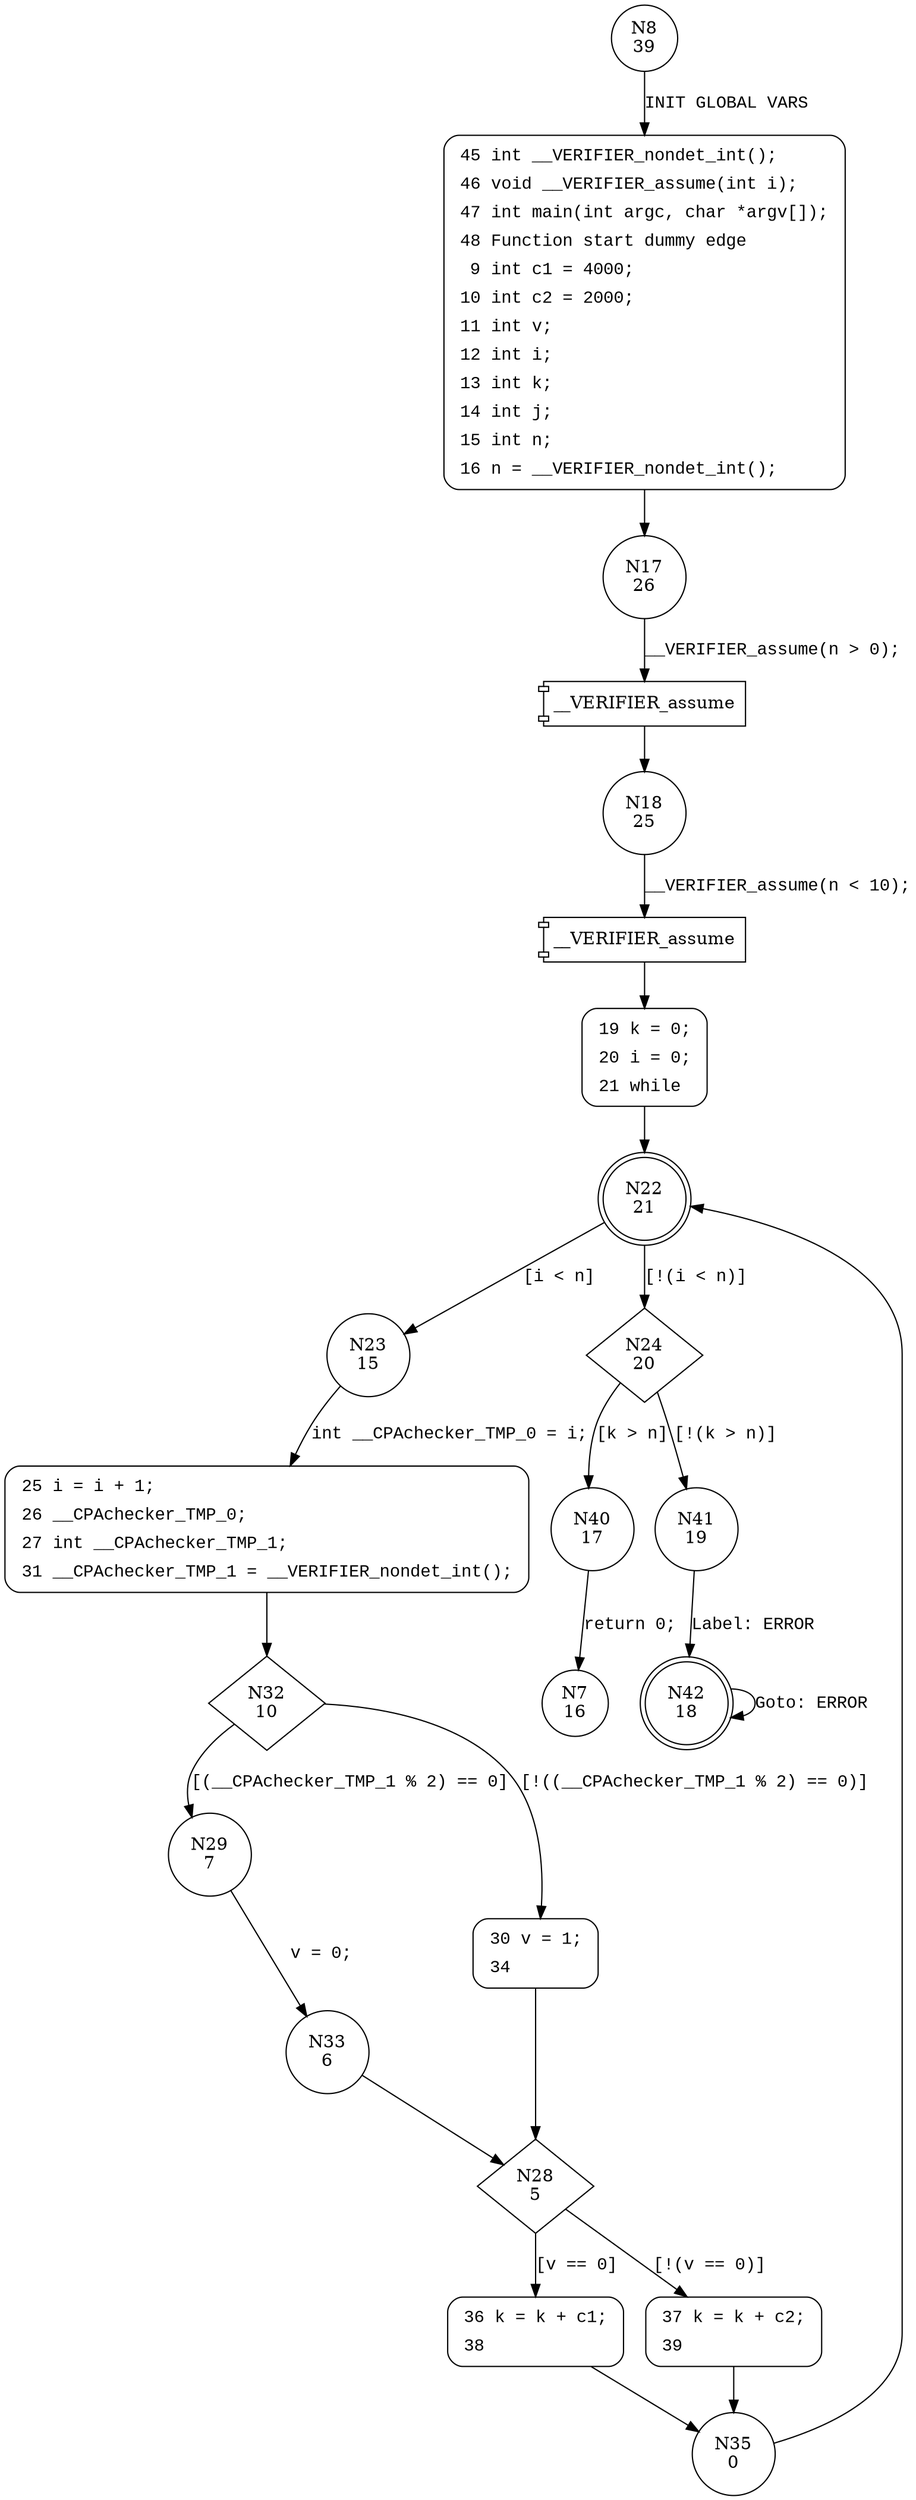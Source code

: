 digraph main {
8 [shape="circle" label="N8\n39"]
45 [shape="circle" label="N45\n38"]
17 [shape="circle" label="N17\n26"]
18 [shape="circle" label="N18\n25"]
19 [shape="circle" label="N19\n24"]
22 [shape="doublecircle" label="N22\n21"]
23 [shape="circle" label="N23\n15"]
24 [shape="diamond" label="N24\n20"]
40 [shape="circle" label="N40\n17"]
41 [shape="circle" label="N41\n19"]
42 [shape="doublecircle" label="N42\n18"]
25 [shape="circle" label="N25\n14"]
32 [shape="diamond" label="N32\n10"]
29 [shape="circle" label="N29\n7"]
30 [shape="circle" label="N30\n9"]
28 [shape="diamond" label="N28\n5"]
36 [shape="circle" label="N36\n2"]
37 [shape="circle" label="N37\n4"]
35 [shape="circle" label="N35\n0"]
33 [shape="circle" label="N33\n6"]
7 [shape="circle" label="N7\n16"]
45 [style="filled,bold" penwidth="1" fillcolor="white" fontname="Courier New" shape="Mrecord" label=<<table border="0" cellborder="0" cellpadding="3" bgcolor="white"><tr><td align="right">45</td><td align="left">int __VERIFIER_nondet_int();</td></tr><tr><td align="right">46</td><td align="left">void __VERIFIER_assume(int i);</td></tr><tr><td align="right">47</td><td align="left">int main(int argc, char *argv[]);</td></tr><tr><td align="right">48</td><td align="left">Function start dummy edge</td></tr><tr><td align="right">9</td><td align="left">int c1 = 4000;</td></tr><tr><td align="right">10</td><td align="left">int c2 = 2000;</td></tr><tr><td align="right">11</td><td align="left">int v;</td></tr><tr><td align="right">12</td><td align="left">int i;</td></tr><tr><td align="right">13</td><td align="left">int k;</td></tr><tr><td align="right">14</td><td align="left">int j;</td></tr><tr><td align="right">15</td><td align="left">int n;</td></tr><tr><td align="right">16</td><td align="left">n = __VERIFIER_nondet_int();</td></tr></table>>]
45 -> 17[label=""]
19 [style="filled,bold" penwidth="1" fillcolor="white" fontname="Courier New" shape="Mrecord" label=<<table border="0" cellborder="0" cellpadding="3" bgcolor="white"><tr><td align="right">19</td><td align="left">k = 0;</td></tr><tr><td align="right">20</td><td align="left">i = 0;</td></tr><tr><td align="right">21</td><td align="left">while</td></tr></table>>]
19 -> 22[label=""]
25 [style="filled,bold" penwidth="1" fillcolor="white" fontname="Courier New" shape="Mrecord" label=<<table border="0" cellborder="0" cellpadding="3" bgcolor="white"><tr><td align="right">25</td><td align="left">i = i + 1;</td></tr><tr><td align="right">26</td><td align="left">__CPAchecker_TMP_0;</td></tr><tr><td align="right">27</td><td align="left">int __CPAchecker_TMP_1;</td></tr><tr><td align="right">31</td><td align="left">__CPAchecker_TMP_1 = __VERIFIER_nondet_int();</td></tr></table>>]
25 -> 32[label=""]
30 [style="filled,bold" penwidth="1" fillcolor="white" fontname="Courier New" shape="Mrecord" label=<<table border="0" cellborder="0" cellpadding="3" bgcolor="white"><tr><td align="right">30</td><td align="left">v = 1;</td></tr><tr><td align="right">34</td><td align="left"></td></tr></table>>]
30 -> 28[label=""]
37 [style="filled,bold" penwidth="1" fillcolor="white" fontname="Courier New" shape="Mrecord" label=<<table border="0" cellborder="0" cellpadding="3" bgcolor="white"><tr><td align="right">37</td><td align="left">k = k + c2;</td></tr><tr><td align="right">39</td><td align="left"></td></tr></table>>]
37 -> 35[label=""]
36 [style="filled,bold" penwidth="1" fillcolor="white" fontname="Courier New" shape="Mrecord" label=<<table border="0" cellborder="0" cellpadding="3" bgcolor="white"><tr><td align="right">36</td><td align="left">k = k + c1;</td></tr><tr><td align="right">38</td><td align="left"></td></tr></table>>]
36 -> 35[label=""]
8 -> 45 [label="INIT GLOBAL VARS" fontname="Courier New"]
100001 [shape="component" label="__VERIFIER_assume"]
17 -> 100001 [label="__VERIFIER_assume(n > 0);" fontname="Courier New"]
100001 -> 18 [label="" fontname="Courier New"]
100002 [shape="component" label="__VERIFIER_assume"]
18 -> 100002 [label="__VERIFIER_assume(n < 10);" fontname="Courier New"]
100002 -> 19 [label="" fontname="Courier New"]
22 -> 23 [label="[i < n]" fontname="Courier New"]
22 -> 24 [label="[!(i < n)]" fontname="Courier New"]
24 -> 40 [label="[k > n]" fontname="Courier New"]
24 -> 41 [label="[!(k > n)]" fontname="Courier New"]
42 -> 42 [label="Goto: ERROR" fontname="Courier New"]
23 -> 25 [label="int __CPAchecker_TMP_0 = i;" fontname="Courier New"]
32 -> 29 [label="[(__CPAchecker_TMP_1 % 2) == 0]" fontname="Courier New"]
32 -> 30 [label="[!((__CPAchecker_TMP_1 % 2) == 0)]" fontname="Courier New"]
28 -> 36 [label="[v == 0]" fontname="Courier New"]
28 -> 37 [label="[!(v == 0)]" fontname="Courier New"]
35 -> 22 [label="" fontname="Courier New"]
29 -> 33 [label="v = 0;" fontname="Courier New"]
41 -> 42 [label="Label: ERROR" fontname="Courier New"]
40 -> 7 [label="return 0;" fontname="Courier New"]
33 -> 28 [label="" fontname="Courier New"]
}